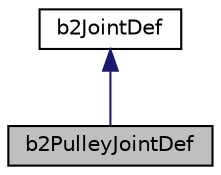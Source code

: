 digraph "b2PulleyJointDef"
{
  edge [fontname="Helvetica",fontsize="10",labelfontname="Helvetica",labelfontsize="10"];
  node [fontname="Helvetica",fontsize="10",shape=record];
  Node0 [label="b2PulleyJointDef",height=0.2,width=0.4,color="black", fillcolor="grey75", style="filled", fontcolor="black"];
  Node1 -> Node0 [dir="back",color="midnightblue",fontsize="10",style="solid",fontname="Helvetica"];
  Node1 [label="b2JointDef",height=0.2,width=0.4,color="black", fillcolor="white", style="filled",URL="$structb2JointDef.html",tooltip="Joint definitions are used to construct joints. "];
}
